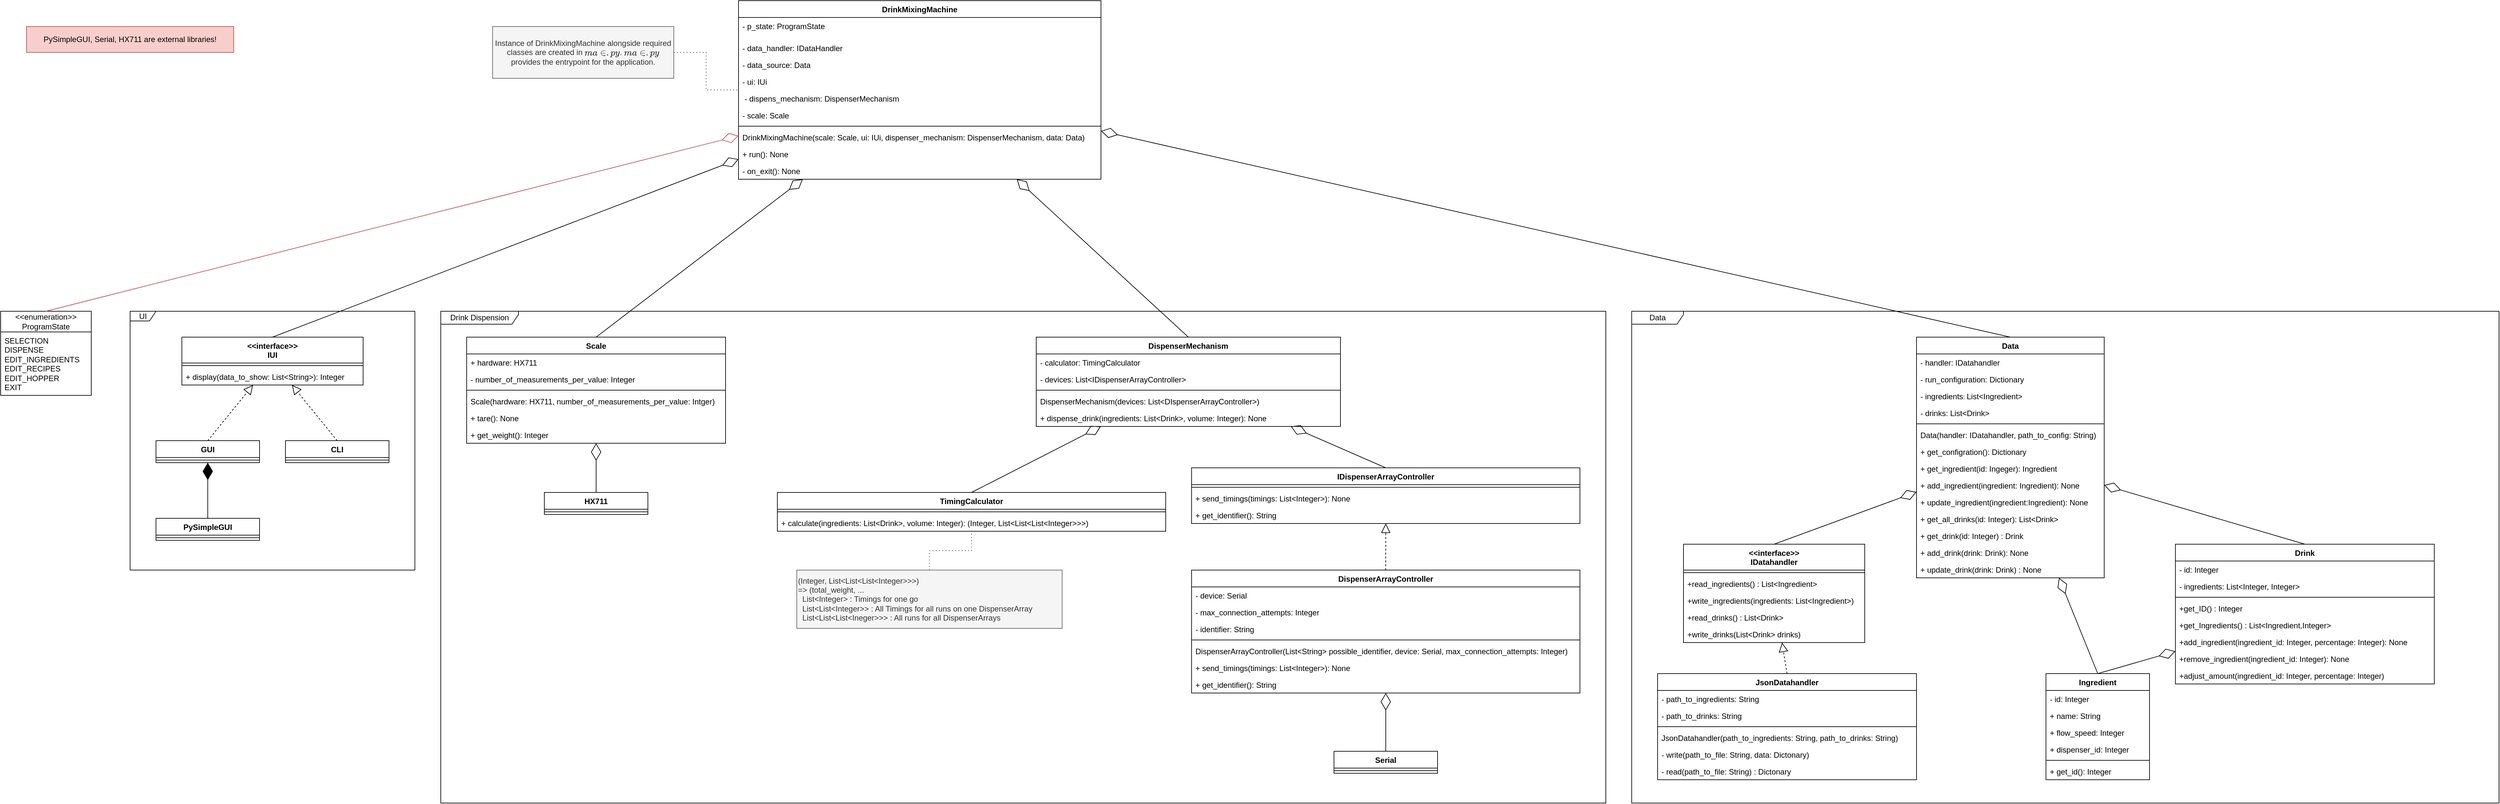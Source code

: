 <mxfile version="23.0.2" type="device">
  <diagram name="Concept" id="t8XmVKZBclbHvnzEtXlu">
    <mxGraphModel dx="1434" dy="839" grid="1" gridSize="10" guides="1" tooltips="1" connect="1" arrows="1" fold="1" page="1" pageScale="1" pageWidth="4681" pageHeight="3300" math="0" shadow="0">
      <root>
        <mxCell id="0" />
        <mxCell id="1" parent="0" />
        <mxCell id="hABlcHT1p_SDW40H9iTD-1" value="DrinkMixingMachine" style="swimlane;fontStyle=1;align=center;verticalAlign=top;childLayout=stackLayout;horizontal=1;startSize=26;horizontalStack=0;resizeParent=1;resizeParentMax=0;resizeLast=0;collapsible=1;marginBottom=0;whiteSpace=wrap;html=1;" parent="1" vertex="1">
          <mxGeometry x="1180" y="40" width="560" height="276" as="geometry" />
        </mxCell>
        <mxCell id="hABlcHT1p_SDW40H9iTD-2" value="- p_state: ProgramState&lt;br&gt;" style="text;strokeColor=none;fillColor=none;align=left;verticalAlign=top;spacingLeft=4;spacingRight=4;overflow=hidden;rotatable=0;points=[[0,0.5],[1,0.5]];portConstraint=eastwest;whiteSpace=wrap;html=1;" parent="hABlcHT1p_SDW40H9iTD-1" vertex="1">
          <mxGeometry y="26" width="560" height="34" as="geometry" />
        </mxCell>
        <mxCell id="hABlcHT1p_SDW40H9iTD-14" value="- data_handler: IDataHandler" style="text;strokeColor=none;fillColor=none;align=left;verticalAlign=top;spacingLeft=4;spacingRight=4;overflow=hidden;rotatable=0;points=[[0,0.5],[1,0.5]];portConstraint=eastwest;whiteSpace=wrap;html=1;" parent="hABlcHT1p_SDW40H9iTD-1" vertex="1">
          <mxGeometry y="60" width="560" height="26" as="geometry" />
        </mxCell>
        <mxCell id="hABlcHT1p_SDW40H9iTD-17" value="- data_source: Data" style="text;strokeColor=none;fillColor=none;align=left;verticalAlign=top;spacingLeft=4;spacingRight=4;overflow=hidden;rotatable=0;points=[[0,0.5],[1,0.5]];portConstraint=eastwest;whiteSpace=wrap;html=1;" parent="hABlcHT1p_SDW40H9iTD-1" vertex="1">
          <mxGeometry y="86" width="560" height="26" as="geometry" />
        </mxCell>
        <mxCell id="hABlcHT1p_SDW40H9iTD-19" value="- ui: IUi" style="text;strokeColor=none;fillColor=none;align=left;verticalAlign=top;spacingLeft=4;spacingRight=4;overflow=hidden;rotatable=0;points=[[0,0.5],[1,0.5]];portConstraint=eastwest;whiteSpace=wrap;html=1;" parent="hABlcHT1p_SDW40H9iTD-1" vertex="1">
          <mxGeometry y="112" width="560" height="26" as="geometry" />
        </mxCell>
        <mxCell id="hABlcHT1p_SDW40H9iTD-18" value="&amp;nbsp;- dispens_mechanism: DispenserMechanism" style="text;strokeColor=none;fillColor=none;align=left;verticalAlign=top;spacingLeft=4;spacingRight=4;overflow=hidden;rotatable=0;points=[[0,0.5],[1,0.5]];portConstraint=eastwest;whiteSpace=wrap;html=1;" parent="hABlcHT1p_SDW40H9iTD-1" vertex="1">
          <mxGeometry y="138" width="560" height="26" as="geometry" />
        </mxCell>
        <mxCell id="hABlcHT1p_SDW40H9iTD-20" value="- scale: Scale" style="text;strokeColor=none;fillColor=none;align=left;verticalAlign=top;spacingLeft=4;spacingRight=4;overflow=hidden;rotatable=0;points=[[0,0.5],[1,0.5]];portConstraint=eastwest;whiteSpace=wrap;html=1;" parent="hABlcHT1p_SDW40H9iTD-1" vertex="1">
          <mxGeometry y="164" width="560" height="26" as="geometry" />
        </mxCell>
        <mxCell id="hABlcHT1p_SDW40H9iTD-3" value="" style="line;strokeWidth=1;fillColor=none;align=left;verticalAlign=middle;spacingTop=-1;spacingLeft=3;spacingRight=3;rotatable=0;labelPosition=right;points=[];portConstraint=eastwest;strokeColor=inherit;" parent="hABlcHT1p_SDW40H9iTD-1" vertex="1">
          <mxGeometry y="190" width="560" height="8" as="geometry" />
        </mxCell>
        <mxCell id="hABlcHT1p_SDW40H9iTD-4" value="DrinkMixingMachine(scale: Scale, ui: IUi, dispenser_mechanism: DispenserMechanism, data: Data)&lt;br&gt;" style="text;strokeColor=none;fillColor=none;align=left;verticalAlign=top;spacingLeft=4;spacingRight=4;overflow=hidden;rotatable=0;points=[[0,0.5],[1,0.5]];portConstraint=eastwest;whiteSpace=wrap;html=1;" parent="hABlcHT1p_SDW40H9iTD-1" vertex="1">
          <mxGeometry y="198" width="560" height="26" as="geometry" />
        </mxCell>
        <mxCell id="hABlcHT1p_SDW40H9iTD-15" value="+ run(): None" style="text;strokeColor=none;fillColor=none;align=left;verticalAlign=top;spacingLeft=4;spacingRight=4;overflow=hidden;rotatable=0;points=[[0,0.5],[1,0.5]];portConstraint=eastwest;whiteSpace=wrap;html=1;" parent="hABlcHT1p_SDW40H9iTD-1" vertex="1">
          <mxGeometry y="224" width="560" height="26" as="geometry" />
        </mxCell>
        <mxCell id="hABlcHT1p_SDW40H9iTD-16" value="- on_exit(): None" style="text;strokeColor=none;fillColor=none;align=left;verticalAlign=top;spacingLeft=4;spacingRight=4;overflow=hidden;rotatable=0;points=[[0,0.5],[1,0.5]];portConstraint=eastwest;whiteSpace=wrap;html=1;" parent="hABlcHT1p_SDW40H9iTD-1" vertex="1">
          <mxGeometry y="250" width="560" height="26" as="geometry" />
        </mxCell>
        <mxCell id="hABlcHT1p_SDW40H9iTD-10" value="&amp;lt;&amp;lt;enumeration&amp;gt;&amp;gt;&lt;br&gt;ProgramState" style="swimlane;fontStyle=0;childLayout=stackLayout;horizontal=1;startSize=32;horizontalStack=0;resizeParent=1;resizeParentMax=0;resizeLast=0;collapsible=1;marginBottom=0;whiteSpace=wrap;html=1;" parent="1" vertex="1">
          <mxGeometry x="40" y="520" width="140" height="130" as="geometry" />
        </mxCell>
        <mxCell id="hABlcHT1p_SDW40H9iTD-11" value="SELECTION&lt;br&gt;DISPENSE&lt;br&gt;EDIT_INGREDIENTS&lt;br&gt;EDIT_RECIPES&lt;br&gt;EDIT_HOPPER&lt;br&gt;EXIT" style="text;strokeColor=none;fillColor=none;align=left;verticalAlign=top;spacingLeft=4;spacingRight=4;overflow=hidden;rotatable=0;points=[[0,0.5],[1,0.5]];portConstraint=eastwest;whiteSpace=wrap;html=1;" parent="hABlcHT1p_SDW40H9iTD-10" vertex="1">
          <mxGeometry y="32" width="140" height="98" as="geometry" />
        </mxCell>
        <mxCell id="hABlcHT1p_SDW40H9iTD-22" value="UI" style="shape=umlFrame;whiteSpace=wrap;html=1;pointerEvents=0;width=40;height=15;" parent="1" vertex="1">
          <mxGeometry x="240" y="520" width="440" height="400" as="geometry" />
        </mxCell>
        <mxCell id="hABlcHT1p_SDW40H9iTD-24" value="&amp;lt;&amp;lt;interface&amp;gt;&amp;gt;&lt;br&gt;IUI" style="swimlane;fontStyle=1;align=center;verticalAlign=top;childLayout=stackLayout;horizontal=1;startSize=40;horizontalStack=0;resizeParent=1;resizeParentMax=0;resizeLast=0;collapsible=1;marginBottom=0;whiteSpace=wrap;html=1;" parent="1" vertex="1">
          <mxGeometry x="320" y="560" width="280" height="74" as="geometry" />
        </mxCell>
        <mxCell id="hABlcHT1p_SDW40H9iTD-26" value="" style="line;strokeWidth=1;fillColor=none;align=left;verticalAlign=middle;spacingTop=-1;spacingLeft=3;spacingRight=3;rotatable=0;labelPosition=right;points=[];portConstraint=eastwest;strokeColor=inherit;" parent="hABlcHT1p_SDW40H9iTD-24" vertex="1">
          <mxGeometry y="40" width="280" height="8" as="geometry" />
        </mxCell>
        <mxCell id="hABlcHT1p_SDW40H9iTD-27" value="+ display(data_to_show: List&amp;lt;String&amp;gt;): Integer" style="text;strokeColor=none;fillColor=none;align=left;verticalAlign=top;spacingLeft=4;spacingRight=4;overflow=hidden;rotatable=0;points=[[0,0.5],[1,0.5]];portConstraint=eastwest;whiteSpace=wrap;html=1;" parent="hABlcHT1p_SDW40H9iTD-24" vertex="1">
          <mxGeometry y="48" width="280" height="26" as="geometry" />
        </mxCell>
        <mxCell id="hABlcHT1p_SDW40H9iTD-28" value="Serial" style="swimlane;fontStyle=1;align=center;verticalAlign=top;childLayout=stackLayout;horizontal=1;startSize=26;horizontalStack=0;resizeParent=1;resizeParentMax=0;resizeLast=0;collapsible=1;marginBottom=0;whiteSpace=wrap;html=1;" parent="1" vertex="1">
          <mxGeometry x="2100" y="1200" width="160" height="34" as="geometry" />
        </mxCell>
        <mxCell id="hABlcHT1p_SDW40H9iTD-30" value="" style="line;strokeWidth=1;fillColor=none;align=left;verticalAlign=middle;spacingTop=-1;spacingLeft=3;spacingRight=3;rotatable=0;labelPosition=right;points=[];portConstraint=eastwest;strokeColor=inherit;" parent="hABlcHT1p_SDW40H9iTD-28" vertex="1">
          <mxGeometry y="26" width="160" height="8" as="geometry" />
        </mxCell>
        <mxCell id="hABlcHT1p_SDW40H9iTD-32" value="CLI" style="swimlane;fontStyle=1;align=center;verticalAlign=top;childLayout=stackLayout;horizontal=1;startSize=26;horizontalStack=0;resizeParent=1;resizeParentMax=0;resizeLast=0;collapsible=1;marginBottom=0;whiteSpace=wrap;html=1;" parent="1" vertex="1">
          <mxGeometry x="480" y="720" width="160" height="34" as="geometry">
            <mxRectangle x="700" y="680" width="60" height="30" as="alternateBounds" />
          </mxGeometry>
        </mxCell>
        <mxCell id="hABlcHT1p_SDW40H9iTD-34" value="" style="line;strokeWidth=1;fillColor=none;align=left;verticalAlign=middle;spacingTop=-1;spacingLeft=3;spacingRight=3;rotatable=0;labelPosition=right;points=[];portConstraint=eastwest;strokeColor=inherit;" parent="hABlcHT1p_SDW40H9iTD-32" vertex="1">
          <mxGeometry y="26" width="160" height="8" as="geometry" />
        </mxCell>
        <mxCell id="hABlcHT1p_SDW40H9iTD-36" value="GUI" style="swimlane;fontStyle=1;align=center;verticalAlign=top;childLayout=stackLayout;horizontal=1;startSize=26;horizontalStack=0;resizeParent=1;resizeParentMax=0;resizeLast=0;collapsible=1;marginBottom=0;whiteSpace=wrap;html=1;" parent="1" vertex="1">
          <mxGeometry x="280" y="720" width="160" height="34" as="geometry">
            <mxRectangle x="500" y="680" width="60" height="30" as="alternateBounds" />
          </mxGeometry>
        </mxCell>
        <mxCell id="hABlcHT1p_SDW40H9iTD-37" value="" style="line;strokeWidth=1;fillColor=none;align=left;verticalAlign=middle;spacingTop=-1;spacingLeft=3;spacingRight=3;rotatable=0;labelPosition=right;points=[];portConstraint=eastwest;strokeColor=inherit;" parent="hABlcHT1p_SDW40H9iTD-36" vertex="1">
          <mxGeometry y="26" width="160" height="8" as="geometry" />
        </mxCell>
        <mxCell id="hABlcHT1p_SDW40H9iTD-38" value="PySimpleGUI" style="swimlane;fontStyle=1;align=center;verticalAlign=top;childLayout=stackLayout;horizontal=1;startSize=26;horizontalStack=0;resizeParent=1;resizeParentMax=0;resizeLast=0;collapsible=1;marginBottom=0;whiteSpace=wrap;html=1;" parent="1" vertex="1">
          <mxGeometry x="280" y="840" width="160" height="34" as="geometry">
            <mxRectangle x="500" y="760" width="60" height="30" as="alternateBounds" />
          </mxGeometry>
        </mxCell>
        <mxCell id="hABlcHT1p_SDW40H9iTD-39" value="" style="line;strokeWidth=1;fillColor=none;align=left;verticalAlign=middle;spacingTop=-1;spacingLeft=3;spacingRight=3;rotatable=0;labelPosition=right;points=[];portConstraint=eastwest;strokeColor=inherit;" parent="hABlcHT1p_SDW40H9iTD-38" vertex="1">
          <mxGeometry y="26" width="160" height="8" as="geometry" />
        </mxCell>
        <mxCell id="hABlcHT1p_SDW40H9iTD-41" value="" style="endArrow=block;dashed=1;endFill=0;endSize=12;html=1;rounded=0;exitX=0.5;exitY=0;exitDx=0;exitDy=0;" parent="1" source="hABlcHT1p_SDW40H9iTD-36" target="hABlcHT1p_SDW40H9iTD-24" edge="1">
          <mxGeometry width="160" relative="1" as="geometry">
            <mxPoint x="270" y="650" as="sourcePoint" />
            <mxPoint x="430" y="650" as="targetPoint" />
          </mxGeometry>
        </mxCell>
        <mxCell id="hABlcHT1p_SDW40H9iTD-42" value="" style="endArrow=block;dashed=1;endFill=0;endSize=12;html=1;rounded=0;exitX=0.5;exitY=0;exitDx=0;exitDy=0;" parent="1" source="hABlcHT1p_SDW40H9iTD-32" target="hABlcHT1p_SDW40H9iTD-24" edge="1">
          <mxGeometry width="160" relative="1" as="geometry">
            <mxPoint x="550" y="640" as="sourcePoint" />
            <mxPoint x="710" y="640" as="targetPoint" />
          </mxGeometry>
        </mxCell>
        <mxCell id="hABlcHT1p_SDW40H9iTD-43" value="" style="endArrow=diamondThin;endFill=1;endSize=24;html=1;rounded=0;exitX=0.5;exitY=0;exitDx=0;exitDy=0;" parent="1" source="hABlcHT1p_SDW40H9iTD-38" target="hABlcHT1p_SDW40H9iTD-36" edge="1">
          <mxGeometry width="160" relative="1" as="geometry">
            <mxPoint x="220" y="530" as="sourcePoint" />
            <mxPoint x="380" y="530" as="targetPoint" />
          </mxGeometry>
        </mxCell>
        <mxCell id="hABlcHT1p_SDW40H9iTD-44" value="Drink Dispension" style="shape=umlFrame;whiteSpace=wrap;html=1;pointerEvents=0;width=120;height=20;" parent="1" vertex="1">
          <mxGeometry x="720" y="520" width="1800" height="760" as="geometry" />
        </mxCell>
        <mxCell id="hABlcHT1p_SDW40H9iTD-45" value="Scale" style="swimlane;fontStyle=1;align=center;verticalAlign=top;childLayout=stackLayout;horizontal=1;startSize=26;horizontalStack=0;resizeParent=1;resizeParentMax=0;resizeLast=0;collapsible=1;marginBottom=0;whiteSpace=wrap;html=1;" parent="1" vertex="1">
          <mxGeometry x="760" y="560" width="400" height="164" as="geometry" />
        </mxCell>
        <mxCell id="hABlcHT1p_SDW40H9iTD-46" value="+ hardware: HX711" style="text;strokeColor=none;fillColor=none;align=left;verticalAlign=top;spacingLeft=4;spacingRight=4;overflow=hidden;rotatable=0;points=[[0,0.5],[1,0.5]];portConstraint=eastwest;whiteSpace=wrap;html=1;" parent="hABlcHT1p_SDW40H9iTD-45" vertex="1">
          <mxGeometry y="26" width="400" height="26" as="geometry" />
        </mxCell>
        <mxCell id="hABlcHT1p_SDW40H9iTD-53" value="- number_of_measurements_per_value: Integer" style="text;strokeColor=none;fillColor=none;align=left;verticalAlign=top;spacingLeft=4;spacingRight=4;overflow=hidden;rotatable=0;points=[[0,0.5],[1,0.5]];portConstraint=eastwest;whiteSpace=wrap;html=1;" parent="hABlcHT1p_SDW40H9iTD-45" vertex="1">
          <mxGeometry y="52" width="400" height="26" as="geometry" />
        </mxCell>
        <mxCell id="hABlcHT1p_SDW40H9iTD-47" value="" style="line;strokeWidth=1;fillColor=none;align=left;verticalAlign=middle;spacingTop=-1;spacingLeft=3;spacingRight=3;rotatable=0;labelPosition=right;points=[];portConstraint=eastwest;strokeColor=inherit;" parent="hABlcHT1p_SDW40H9iTD-45" vertex="1">
          <mxGeometry y="78" width="400" height="8" as="geometry" />
        </mxCell>
        <mxCell id="hABlcHT1p_SDW40H9iTD-48" value="Scale(hardware: HX711, number_of_measurements_per_value: Intger)" style="text;strokeColor=none;fillColor=none;align=left;verticalAlign=top;spacingLeft=4;spacingRight=4;overflow=hidden;rotatable=0;points=[[0,0.5],[1,0.5]];portConstraint=eastwest;whiteSpace=wrap;html=1;" parent="hABlcHT1p_SDW40H9iTD-45" vertex="1">
          <mxGeometry y="86" width="400" height="26" as="geometry" />
        </mxCell>
        <mxCell id="hABlcHT1p_SDW40H9iTD-54" value="+ tare(): None" style="text;strokeColor=none;fillColor=none;align=left;verticalAlign=top;spacingLeft=4;spacingRight=4;overflow=hidden;rotatable=0;points=[[0,0.5],[1,0.5]];portConstraint=eastwest;whiteSpace=wrap;html=1;" parent="hABlcHT1p_SDW40H9iTD-45" vertex="1">
          <mxGeometry y="112" width="400" height="26" as="geometry" />
        </mxCell>
        <mxCell id="hABlcHT1p_SDW40H9iTD-55" value="+ get_weight(): Integer" style="text;strokeColor=none;fillColor=none;align=left;verticalAlign=top;spacingLeft=4;spacingRight=4;overflow=hidden;rotatable=0;points=[[0,0.5],[1,0.5]];portConstraint=eastwest;whiteSpace=wrap;html=1;" parent="hABlcHT1p_SDW40H9iTD-45" vertex="1">
          <mxGeometry y="138" width="400" height="26" as="geometry" />
        </mxCell>
        <mxCell id="hABlcHT1p_SDW40H9iTD-49" value="HX711" style="swimlane;fontStyle=1;align=center;verticalAlign=top;childLayout=stackLayout;horizontal=1;startSize=26;horizontalStack=0;resizeParent=1;resizeParentMax=0;resizeLast=0;collapsible=1;marginBottom=0;whiteSpace=wrap;html=1;" parent="1" vertex="1">
          <mxGeometry x="880" y="800" width="160" height="34" as="geometry" />
        </mxCell>
        <mxCell id="hABlcHT1p_SDW40H9iTD-51" value="" style="line;strokeWidth=1;fillColor=none;align=left;verticalAlign=middle;spacingTop=-1;spacingLeft=3;spacingRight=3;rotatable=0;labelPosition=right;points=[];portConstraint=eastwest;strokeColor=inherit;" parent="hABlcHT1p_SDW40H9iTD-49" vertex="1">
          <mxGeometry y="26" width="160" height="8" as="geometry" />
        </mxCell>
        <mxCell id="hABlcHT1p_SDW40H9iTD-56" value="" style="endArrow=diamondThin;endFill=0;endSize=24;html=1;rounded=0;exitX=0.5;exitY=0;exitDx=0;exitDy=0;" parent="1" source="hABlcHT1p_SDW40H9iTD-49" target="hABlcHT1p_SDW40H9iTD-45" edge="1">
          <mxGeometry width="160" relative="1" as="geometry">
            <mxPoint x="860" y="530" as="sourcePoint" />
            <mxPoint x="1000" y="570" as="targetPoint" />
          </mxGeometry>
        </mxCell>
        <mxCell id="hABlcHT1p_SDW40H9iTD-57" value="DispenserArrayController" style="swimlane;fontStyle=1;align=center;verticalAlign=top;childLayout=stackLayout;horizontal=1;startSize=26;horizontalStack=0;resizeParent=1;resizeParentMax=0;resizeLast=0;collapsible=1;marginBottom=0;whiteSpace=wrap;html=1;" parent="1" vertex="1">
          <mxGeometry x="1880" y="920" width="600" height="190" as="geometry" />
        </mxCell>
        <mxCell id="hABlcHT1p_SDW40H9iTD-58" value="- device: Serial" style="text;strokeColor=none;fillColor=none;align=left;verticalAlign=top;spacingLeft=4;spacingRight=4;overflow=hidden;rotatable=0;points=[[0,0.5],[1,0.5]];portConstraint=eastwest;whiteSpace=wrap;html=1;" parent="hABlcHT1p_SDW40H9iTD-57" vertex="1">
          <mxGeometry y="26" width="600" height="26" as="geometry" />
        </mxCell>
        <mxCell id="hABlcHT1p_SDW40H9iTD-60" value="- max_connection_attempts: Integer" style="text;strokeColor=none;fillColor=none;align=left;verticalAlign=top;spacingLeft=4;spacingRight=4;overflow=hidden;rotatable=0;points=[[0,0.5],[1,0.5]];portConstraint=eastwest;whiteSpace=wrap;html=1;" parent="hABlcHT1p_SDW40H9iTD-57" vertex="1">
          <mxGeometry y="52" width="600" height="26" as="geometry" />
        </mxCell>
        <mxCell id="hABlcHT1p_SDW40H9iTD-74" value="- identifier: String" style="text;strokeColor=none;fillColor=none;align=left;verticalAlign=top;spacingLeft=4;spacingRight=4;overflow=hidden;rotatable=0;points=[[0,0.5],[1,0.5]];portConstraint=eastwest;whiteSpace=wrap;html=1;" parent="hABlcHT1p_SDW40H9iTD-57" vertex="1">
          <mxGeometry y="78" width="600" height="26" as="geometry" />
        </mxCell>
        <mxCell id="hABlcHT1p_SDW40H9iTD-59" value="" style="line;strokeWidth=1;fillColor=none;align=left;verticalAlign=middle;spacingTop=-1;spacingLeft=3;spacingRight=3;rotatable=0;labelPosition=right;points=[];portConstraint=eastwest;strokeColor=inherit;" parent="hABlcHT1p_SDW40H9iTD-57" vertex="1">
          <mxGeometry y="104" width="600" height="8" as="geometry" />
        </mxCell>
        <mxCell id="hABlcHT1p_SDW40H9iTD-75" value="DispenserArrayController(List&amp;lt;String&amp;gt; possible_identifier, device: Serial, max_connection_attempts: Integer)" style="text;strokeColor=none;fillColor=none;align=left;verticalAlign=top;spacingLeft=4;spacingRight=4;overflow=hidden;rotatable=0;points=[[0,0.5],[1,0.5]];portConstraint=eastwest;whiteSpace=wrap;html=1;" parent="hABlcHT1p_SDW40H9iTD-57" vertex="1">
          <mxGeometry y="112" width="600" height="26" as="geometry" />
        </mxCell>
        <mxCell id="hABlcHT1p_SDW40H9iTD-76" value="+ send_timings(timings: List&amp;lt;Integer&amp;gt;): None" style="text;strokeColor=none;fillColor=none;align=left;verticalAlign=top;spacingLeft=4;spacingRight=4;overflow=hidden;rotatable=0;points=[[0,0.5],[1,0.5]];portConstraint=eastwest;whiteSpace=wrap;html=1;" parent="hABlcHT1p_SDW40H9iTD-57" vertex="1">
          <mxGeometry y="138" width="600" height="26" as="geometry" />
        </mxCell>
        <mxCell id="hABlcHT1p_SDW40H9iTD-77" value="+ get_identifier(): String" style="text;strokeColor=none;fillColor=none;align=left;verticalAlign=top;spacingLeft=4;spacingRight=4;overflow=hidden;rotatable=0;points=[[0,0.5],[1,0.5]];portConstraint=eastwest;whiteSpace=wrap;html=1;" parent="hABlcHT1p_SDW40H9iTD-57" vertex="1">
          <mxGeometry y="164" width="600" height="26" as="geometry" />
        </mxCell>
        <mxCell id="hABlcHT1p_SDW40H9iTD-61" value="TimingCalculator" style="swimlane;fontStyle=1;align=center;verticalAlign=top;childLayout=stackLayout;horizontal=1;startSize=26;horizontalStack=0;resizeParent=1;resizeParentMax=0;resizeLast=0;collapsible=1;marginBottom=0;whiteSpace=wrap;html=1;" parent="1" vertex="1">
          <mxGeometry x="1240" y="800" width="600" height="60" as="geometry" />
        </mxCell>
        <mxCell id="hABlcHT1p_SDW40H9iTD-63" value="" style="line;strokeWidth=1;fillColor=none;align=left;verticalAlign=middle;spacingTop=-1;spacingLeft=3;spacingRight=3;rotatable=0;labelPosition=right;points=[];portConstraint=eastwest;strokeColor=inherit;" parent="hABlcHT1p_SDW40H9iTD-61" vertex="1">
          <mxGeometry y="26" width="600" height="8" as="geometry" />
        </mxCell>
        <mxCell id="hABlcHT1p_SDW40H9iTD-64" value="+ calculate(ingredients: List&amp;lt;Drink&amp;gt;, volume: Integer): (Integer, List&amp;lt;List&amp;lt;List&amp;lt;Integer&amp;gt;&amp;gt;&amp;gt;)" style="text;strokeColor=none;fillColor=none;align=left;verticalAlign=top;spacingLeft=4;spacingRight=4;overflow=hidden;rotatable=0;points=[[0,0.5],[1,0.5]];portConstraint=eastwest;whiteSpace=wrap;html=1;" parent="hABlcHT1p_SDW40H9iTD-61" vertex="1">
          <mxGeometry y="34" width="600" height="26" as="geometry" />
        </mxCell>
        <mxCell id="hABlcHT1p_SDW40H9iTD-65" value="DispenserMechanism" style="swimlane;fontStyle=1;align=center;verticalAlign=top;childLayout=stackLayout;horizontal=1;startSize=26;horizontalStack=0;resizeParent=1;resizeParentMax=0;resizeLast=0;collapsible=1;marginBottom=0;whiteSpace=wrap;html=1;" parent="1" vertex="1">
          <mxGeometry x="1640" y="560" width="470" height="138" as="geometry" />
        </mxCell>
        <mxCell id="hABlcHT1p_SDW40H9iTD-66" value="- calculator: TimingCalculator" style="text;strokeColor=none;fillColor=none;align=left;verticalAlign=top;spacingLeft=4;spacingRight=4;overflow=hidden;rotatable=0;points=[[0,0.5],[1,0.5]];portConstraint=eastwest;whiteSpace=wrap;html=1;" parent="hABlcHT1p_SDW40H9iTD-65" vertex="1">
          <mxGeometry y="26" width="470" height="26" as="geometry" />
        </mxCell>
        <mxCell id="hABlcHT1p_SDW40H9iTD-69" value="- devices: List&amp;lt;IDispenserArrayController&amp;gt;" style="text;strokeColor=none;fillColor=none;align=left;verticalAlign=top;spacingLeft=4;spacingRight=4;overflow=hidden;rotatable=0;points=[[0,0.5],[1,0.5]];portConstraint=eastwest;whiteSpace=wrap;html=1;" parent="hABlcHT1p_SDW40H9iTD-65" vertex="1">
          <mxGeometry y="52" width="470" height="26" as="geometry" />
        </mxCell>
        <mxCell id="hABlcHT1p_SDW40H9iTD-67" value="" style="line;strokeWidth=1;fillColor=none;align=left;verticalAlign=middle;spacingTop=-1;spacingLeft=3;spacingRight=3;rotatable=0;labelPosition=right;points=[];portConstraint=eastwest;strokeColor=inherit;" parent="hABlcHT1p_SDW40H9iTD-65" vertex="1">
          <mxGeometry y="78" width="470" height="8" as="geometry" />
        </mxCell>
        <mxCell id="hABlcHT1p_SDW40H9iTD-68" value="DispenserMechanism(devices: List&amp;lt;DIspenserArrayController&amp;gt;)" style="text;strokeColor=none;fillColor=none;align=left;verticalAlign=top;spacingLeft=4;spacingRight=4;overflow=hidden;rotatable=0;points=[[0,0.5],[1,0.5]];portConstraint=eastwest;whiteSpace=wrap;html=1;" parent="hABlcHT1p_SDW40H9iTD-65" vertex="1">
          <mxGeometry y="86" width="470" height="26" as="geometry" />
        </mxCell>
        <mxCell id="hABlcHT1p_SDW40H9iTD-70" value="+ dispense_drink(ingredients: List&amp;lt;Drink&amp;gt;, volume: Integer): None" style="text;strokeColor=none;fillColor=none;align=left;verticalAlign=top;spacingLeft=4;spacingRight=4;overflow=hidden;rotatable=0;points=[[0,0.5],[1,0.5]];portConstraint=eastwest;whiteSpace=wrap;html=1;" parent="hABlcHT1p_SDW40H9iTD-65" vertex="1">
          <mxGeometry y="112" width="470" height="26" as="geometry" />
        </mxCell>
        <mxCell id="hABlcHT1p_SDW40H9iTD-73" style="edgeStyle=orthogonalEdgeStyle;rounded=0;orthogonalLoop=1;jettySize=auto;html=1;endArrow=none;endFill=0;dashed=1;dashPattern=1 4;" parent="1" source="hABlcHT1p_SDW40H9iTD-72" target="hABlcHT1p_SDW40H9iTD-61" edge="1">
          <mxGeometry relative="1" as="geometry" />
        </mxCell>
        <mxCell id="hABlcHT1p_SDW40H9iTD-72" value="(Integer, List&amp;lt;List&amp;lt;List&amp;lt;Integer&amp;gt;&amp;gt;&amp;gt;)&lt;br style=&quot;border-color: var(--border-color);&quot;&gt;=&amp;gt; (total_weight, ...&lt;br style=&quot;border-color: var(--border-color);&quot;&gt;&amp;nbsp; List&amp;lt;Integer&amp;gt; : Timings for one go&lt;br style=&quot;border-color: var(--border-color);&quot;&gt;&amp;nbsp; List&amp;lt;List&amp;lt;Integer&amp;gt;&amp;gt; : All Timings for all runs on one DispenserArray&lt;br style=&quot;border-color: var(--border-color);&quot;&gt;&amp;nbsp; List&amp;lt;List&amp;lt;List&amp;lt;Ineger&amp;gt;&amp;gt;&amp;gt; : All runs for all DispenserArrays" style="text;html=1;align=left;verticalAlign=middle;whiteSpace=wrap;rounded=0;fillColor=#f5f5f5;fontColor=#333333;strokeColor=#666666;" parent="1" vertex="1">
          <mxGeometry x="1270" y="920" width="410" height="90" as="geometry" />
        </mxCell>
        <mxCell id="hABlcHT1p_SDW40H9iTD-78" value="&amp;lt;&amp;lt;interface&amp;gt;&amp;gt;&lt;br&gt;IDatahandler" style="swimlane;fontStyle=1;align=center;verticalAlign=top;childLayout=stackLayout;horizontal=1;startSize=40;horizontalStack=0;resizeParent=1;resizeParentMax=0;resizeLast=0;collapsible=1;marginBottom=0;whiteSpace=wrap;html=1;" parent="1" vertex="1">
          <mxGeometry x="2640" y="880" width="280" height="152" as="geometry" />
        </mxCell>
        <mxCell id="hABlcHT1p_SDW40H9iTD-80" value="" style="line;strokeWidth=1;fillColor=none;align=left;verticalAlign=middle;spacingTop=-1;spacingLeft=3;spacingRight=3;rotatable=0;labelPosition=right;points=[];portConstraint=eastwest;strokeColor=inherit;" parent="hABlcHT1p_SDW40H9iTD-78" vertex="1">
          <mxGeometry y="40" width="280" height="8" as="geometry" />
        </mxCell>
        <mxCell id="hABlcHT1p_SDW40H9iTD-81" value="+read_ingredients() : List&amp;lt;Ingredient&amp;gt;" style="text;strokeColor=none;fillColor=none;align=left;verticalAlign=top;spacingLeft=4;spacingRight=4;overflow=hidden;rotatable=0;points=[[0,0.5],[1,0.5]];portConstraint=eastwest;whiteSpace=wrap;html=1;" parent="hABlcHT1p_SDW40H9iTD-78" vertex="1">
          <mxGeometry y="48" width="280" height="26" as="geometry" />
        </mxCell>
        <mxCell id="hABlcHT1p_SDW40H9iTD-111" value="+write_ingredients(ingredients: List&amp;lt;Ingredient&amp;gt;)" style="text;strokeColor=none;fillColor=none;align=left;verticalAlign=top;spacingLeft=4;spacingRight=4;overflow=hidden;rotatable=0;points=[[0,0.5],[1,0.5]];portConstraint=eastwest;whiteSpace=wrap;html=1;" parent="hABlcHT1p_SDW40H9iTD-78" vertex="1">
          <mxGeometry y="74" width="280" height="26" as="geometry" />
        </mxCell>
        <mxCell id="hABlcHT1p_SDW40H9iTD-112" value="+read_drinks() : List&amp;lt;Drink&amp;gt;" style="text;strokeColor=none;fillColor=none;align=left;verticalAlign=top;spacingLeft=4;spacingRight=4;overflow=hidden;rotatable=0;points=[[0,0.5],[1,0.5]];portConstraint=eastwest;whiteSpace=wrap;html=1;" parent="hABlcHT1p_SDW40H9iTD-78" vertex="1">
          <mxGeometry y="100" width="280" height="26" as="geometry" />
        </mxCell>
        <mxCell id="hABlcHT1p_SDW40H9iTD-113" value="+write_drinks(List&amp;lt;Drink&amp;gt; drinks)" style="text;strokeColor=none;fillColor=none;align=left;verticalAlign=top;spacingLeft=4;spacingRight=4;overflow=hidden;rotatable=0;points=[[0,0.5],[1,0.5]];portConstraint=eastwest;whiteSpace=wrap;html=1;" parent="hABlcHT1p_SDW40H9iTD-78" vertex="1">
          <mxGeometry y="126" width="280" height="26" as="geometry" />
        </mxCell>
        <mxCell id="hABlcHT1p_SDW40H9iTD-82" value="" style="endArrow=diamondThin;endFill=0;endSize=24;html=1;rounded=0;exitX=0.5;exitY=0;exitDx=0;exitDy=0;" parent="1" source="hABlcHT1p_SDW40H9iTD-129" target="hABlcHT1p_SDW40H9iTD-65" edge="1">
          <mxGeometry width="160" relative="1" as="geometry">
            <mxPoint x="1730" y="1000" as="sourcePoint" />
            <mxPoint x="1890" y="1000" as="targetPoint" />
          </mxGeometry>
        </mxCell>
        <mxCell id="hABlcHT1p_SDW40H9iTD-83" value="" style="endArrow=diamondThin;endFill=0;endSize=24;html=1;rounded=0;exitX=0.5;exitY=0;exitDx=0;exitDy=0;" parent="1" source="hABlcHT1p_SDW40H9iTD-61" target="hABlcHT1p_SDW40H9iTD-65" edge="1">
          <mxGeometry width="160" relative="1" as="geometry">
            <mxPoint x="1730" y="1000" as="sourcePoint" />
            <mxPoint x="1890" y="1000" as="targetPoint" />
          </mxGeometry>
        </mxCell>
        <mxCell id="hABlcHT1p_SDW40H9iTD-84" value="" style="endArrow=diamondThin;endFill=0;endSize=24;html=1;rounded=0;exitX=0.5;exitY=0;exitDx=0;exitDy=0;" parent="1" source="hABlcHT1p_SDW40H9iTD-28" target="hABlcHT1p_SDW40H9iTD-57" edge="1">
          <mxGeometry width="160" relative="1" as="geometry">
            <mxPoint x="1770" y="1280" as="sourcePoint" />
            <mxPoint x="1930" y="1280" as="targetPoint" />
          </mxGeometry>
        </mxCell>
        <mxCell id="hABlcHT1p_SDW40H9iTD-85" value="Data" style="shape=umlFrame;whiteSpace=wrap;html=1;pointerEvents=0;width=80;height=20;" parent="1" vertex="1">
          <mxGeometry x="2560" y="520" width="1340" height="760" as="geometry" />
        </mxCell>
        <mxCell id="hABlcHT1p_SDW40H9iTD-86" value="Data" style="swimlane;fontStyle=1;align=center;verticalAlign=top;childLayout=stackLayout;horizontal=1;startSize=26;horizontalStack=0;resizeParent=1;resizeParentMax=0;resizeLast=0;collapsible=1;marginBottom=0;whiteSpace=wrap;html=1;" parent="1" vertex="1">
          <mxGeometry x="3000" y="560" width="290" height="372" as="geometry" />
        </mxCell>
        <mxCell id="hABlcHT1p_SDW40H9iTD-87" value="- handler: IDatahandler" style="text;strokeColor=none;fillColor=none;align=left;verticalAlign=top;spacingLeft=4;spacingRight=4;overflow=hidden;rotatable=0;points=[[0,0.5],[1,0.5]];portConstraint=eastwest;whiteSpace=wrap;html=1;" parent="hABlcHT1p_SDW40H9iTD-86" vertex="1">
          <mxGeometry y="26" width="290" height="26" as="geometry" />
        </mxCell>
        <mxCell id="hABlcHT1p_SDW40H9iTD-126" value="- run_configuration: Dictionary" style="text;strokeColor=none;fillColor=none;align=left;verticalAlign=top;spacingLeft=4;spacingRight=4;overflow=hidden;rotatable=0;points=[[0,0.5],[1,0.5]];portConstraint=eastwest;whiteSpace=wrap;html=1;" parent="hABlcHT1p_SDW40H9iTD-86" vertex="1">
          <mxGeometry y="52" width="290" height="26" as="geometry" />
        </mxCell>
        <mxCell id="hABlcHT1p_SDW40H9iTD-125" value="- ingredients&lt;span style=&quot;font-size: 10px;&quot;&gt;:&amp;nbsp;&lt;/span&gt;List&amp;lt;Ingredient&amp;gt;" style="text;strokeColor=none;fillColor=none;align=left;verticalAlign=top;spacingLeft=4;spacingRight=4;overflow=hidden;rotatable=0;points=[[0,0.5],[1,0.5]];portConstraint=eastwest;whiteSpace=wrap;html=1;" parent="hABlcHT1p_SDW40H9iTD-86" vertex="1">
          <mxGeometry y="78" width="290" height="26" as="geometry" />
        </mxCell>
        <mxCell id="hABlcHT1p_SDW40H9iTD-124" value="- drinks: List&amp;lt;Drink&amp;gt;" style="text;strokeColor=none;fillColor=none;align=left;verticalAlign=top;spacingLeft=4;spacingRight=4;overflow=hidden;rotatable=0;points=[[0,0.5],[1,0.5]];portConstraint=eastwest;whiteSpace=wrap;html=1;" parent="hABlcHT1p_SDW40H9iTD-86" vertex="1">
          <mxGeometry y="104" width="290" height="26" as="geometry" />
        </mxCell>
        <mxCell id="hABlcHT1p_SDW40H9iTD-88" value="" style="line;strokeWidth=1;fillColor=none;align=left;verticalAlign=middle;spacingTop=-1;spacingLeft=3;spacingRight=3;rotatable=0;labelPosition=right;points=[];portConstraint=eastwest;strokeColor=inherit;" parent="hABlcHT1p_SDW40H9iTD-86" vertex="1">
          <mxGeometry y="130" width="290" height="8" as="geometry" />
        </mxCell>
        <mxCell id="hABlcHT1p_SDW40H9iTD-89" value="Data(handler: IDatahandler, path_to_config: String)" style="text;strokeColor=none;fillColor=none;align=left;verticalAlign=top;spacingLeft=4;spacingRight=4;overflow=hidden;rotatable=0;points=[[0,0.5],[1,0.5]];portConstraint=eastwest;whiteSpace=wrap;html=1;" parent="hABlcHT1p_SDW40H9iTD-86" vertex="1">
          <mxGeometry y="138" width="290" height="26" as="geometry" />
        </mxCell>
        <mxCell id="hABlcHT1p_SDW40H9iTD-127" value="+ get_configration(): Dictionary" style="text;strokeColor=none;fillColor=none;align=left;verticalAlign=top;spacingLeft=4;spacingRight=4;overflow=hidden;rotatable=0;points=[[0,0.5],[1,0.5]];portConstraint=eastwest;whiteSpace=wrap;html=1;" parent="hABlcHT1p_SDW40H9iTD-86" vertex="1">
          <mxGeometry y="164" width="290" height="26" as="geometry" />
        </mxCell>
        <mxCell id="hABlcHT1p_SDW40H9iTD-128" value="+ get_ingredient(id: Ingeger): Ingredient" style="text;strokeColor=none;fillColor=none;align=left;verticalAlign=top;spacingLeft=4;spacingRight=4;overflow=hidden;rotatable=0;points=[[0,0.5],[1,0.5]];portConstraint=eastwest;whiteSpace=wrap;html=1;" parent="hABlcHT1p_SDW40H9iTD-86" vertex="1">
          <mxGeometry y="190" width="290" height="26" as="geometry" />
        </mxCell>
        <mxCell id="hABlcHT1p_SDW40H9iTD-139" value="+ add_ingredient(ingredient: Ingredient): None" style="text;strokeColor=none;fillColor=none;align=left;verticalAlign=top;spacingLeft=4;spacingRight=4;overflow=hidden;rotatable=0;points=[[0,0.5],[1,0.5]];portConstraint=eastwest;whiteSpace=wrap;html=1;" parent="hABlcHT1p_SDW40H9iTD-86" vertex="1">
          <mxGeometry y="216" width="290" height="26" as="geometry" />
        </mxCell>
        <mxCell id="hABlcHT1p_SDW40H9iTD-140" value="+ update_ingredient(ingredient:Ingredient): None" style="text;strokeColor=none;fillColor=none;align=left;verticalAlign=top;spacingLeft=4;spacingRight=4;overflow=hidden;rotatable=0;points=[[0,0.5],[1,0.5]];portConstraint=eastwest;whiteSpace=wrap;html=1;" parent="hABlcHT1p_SDW40H9iTD-86" vertex="1">
          <mxGeometry y="242" width="290" height="26" as="geometry" />
        </mxCell>
        <mxCell id="hABlcHT1p_SDW40H9iTD-141" value="+ get_all_drinks(id: Integer): List&amp;lt;Drink&amp;gt;" style="text;strokeColor=none;fillColor=none;align=left;verticalAlign=top;spacingLeft=4;spacingRight=4;overflow=hidden;rotatable=0;points=[[0,0.5],[1,0.5]];portConstraint=eastwest;whiteSpace=wrap;html=1;" parent="hABlcHT1p_SDW40H9iTD-86" vertex="1">
          <mxGeometry y="268" width="290" height="26" as="geometry" />
        </mxCell>
        <mxCell id="hABlcHT1p_SDW40H9iTD-142" value="+ get_drink(id: Integer) : Drink" style="text;strokeColor=none;fillColor=none;align=left;verticalAlign=top;spacingLeft=4;spacingRight=4;overflow=hidden;rotatable=0;points=[[0,0.5],[1,0.5]];portConstraint=eastwest;whiteSpace=wrap;html=1;" parent="hABlcHT1p_SDW40H9iTD-86" vertex="1">
          <mxGeometry y="294" width="290" height="26" as="geometry" />
        </mxCell>
        <mxCell id="hABlcHT1p_SDW40H9iTD-145" value="+ add_drink(drink: Drink): None" style="text;strokeColor=none;fillColor=none;align=left;verticalAlign=top;spacingLeft=4;spacingRight=4;overflow=hidden;rotatable=0;points=[[0,0.5],[1,0.5]];portConstraint=eastwest;whiteSpace=wrap;html=1;" parent="hABlcHT1p_SDW40H9iTD-86" vertex="1">
          <mxGeometry y="320" width="290" height="26" as="geometry" />
        </mxCell>
        <mxCell id="hABlcHT1p_SDW40H9iTD-144" value="+ update_drink(drink: Drink) : None" style="text;strokeColor=none;fillColor=none;align=left;verticalAlign=top;spacingLeft=4;spacingRight=4;overflow=hidden;rotatable=0;points=[[0,0.5],[1,0.5]];portConstraint=eastwest;whiteSpace=wrap;html=1;" parent="hABlcHT1p_SDW40H9iTD-86" vertex="1">
          <mxGeometry y="346" width="290" height="26" as="geometry" />
        </mxCell>
        <mxCell id="hABlcHT1p_SDW40H9iTD-90" value="JsonDatahandler" style="swimlane;fontStyle=1;align=center;verticalAlign=top;childLayout=stackLayout;horizontal=1;startSize=26;horizontalStack=0;resizeParent=1;resizeParentMax=0;resizeLast=0;collapsible=1;marginBottom=0;whiteSpace=wrap;html=1;" parent="1" vertex="1">
          <mxGeometry x="2600" y="1080" width="400" height="164" as="geometry" />
        </mxCell>
        <mxCell id="hABlcHT1p_SDW40H9iTD-91" value="- path_to_ingredients: String" style="text;strokeColor=none;fillColor=none;align=left;verticalAlign=top;spacingLeft=4;spacingRight=4;overflow=hidden;rotatable=0;points=[[0,0.5],[1,0.5]];portConstraint=eastwest;whiteSpace=wrap;html=1;" parent="hABlcHT1p_SDW40H9iTD-90" vertex="1">
          <mxGeometry y="26" width="400" height="26" as="geometry" />
        </mxCell>
        <mxCell id="hABlcHT1p_SDW40H9iTD-115" value="- path_to_drinks: String" style="text;strokeColor=none;fillColor=none;align=left;verticalAlign=top;spacingLeft=4;spacingRight=4;overflow=hidden;rotatable=0;points=[[0,0.5],[1,0.5]];portConstraint=eastwest;whiteSpace=wrap;html=1;" parent="hABlcHT1p_SDW40H9iTD-90" vertex="1">
          <mxGeometry y="52" width="400" height="26" as="geometry" />
        </mxCell>
        <mxCell id="hABlcHT1p_SDW40H9iTD-92" value="" style="line;strokeWidth=1;fillColor=none;align=left;verticalAlign=middle;spacingTop=-1;spacingLeft=3;spacingRight=3;rotatable=0;labelPosition=right;points=[];portConstraint=eastwest;strokeColor=inherit;" parent="hABlcHT1p_SDW40H9iTD-90" vertex="1">
          <mxGeometry y="78" width="400" height="8" as="geometry" />
        </mxCell>
        <mxCell id="hABlcHT1p_SDW40H9iTD-93" value="JsonDatahandler(path_to_ingredients: String, path_to_drinks: String)" style="text;strokeColor=none;fillColor=none;align=left;verticalAlign=top;spacingLeft=4;spacingRight=4;overflow=hidden;rotatable=0;points=[[0,0.5],[1,0.5]];portConstraint=eastwest;whiteSpace=wrap;html=1;" parent="hABlcHT1p_SDW40H9iTD-90" vertex="1">
          <mxGeometry y="86" width="400" height="26" as="geometry" />
        </mxCell>
        <mxCell id="hABlcHT1p_SDW40H9iTD-116" value="- write(path_to_file: String, data: Dictonary)" style="text;strokeColor=none;fillColor=none;align=left;verticalAlign=top;spacingLeft=4;spacingRight=4;overflow=hidden;rotatable=0;points=[[0,0.5],[1,0.5]];portConstraint=eastwest;whiteSpace=wrap;html=1;" parent="hABlcHT1p_SDW40H9iTD-90" vertex="1">
          <mxGeometry y="112" width="400" height="26" as="geometry" />
        </mxCell>
        <mxCell id="hABlcHT1p_SDW40H9iTD-117" value="- read(path_to_file: String) : Dictonary" style="text;strokeColor=none;fillColor=none;align=left;verticalAlign=top;spacingLeft=4;spacingRight=4;overflow=hidden;rotatable=0;points=[[0,0.5],[1,0.5]];portConstraint=eastwest;whiteSpace=wrap;html=1;" parent="hABlcHT1p_SDW40H9iTD-90" vertex="1">
          <mxGeometry y="138" width="400" height="26" as="geometry" />
        </mxCell>
        <mxCell id="hABlcHT1p_SDW40H9iTD-94" value="Ingredient" style="swimlane;fontStyle=1;align=center;verticalAlign=top;childLayout=stackLayout;horizontal=1;startSize=26;horizontalStack=0;resizeParent=1;resizeParentMax=0;resizeLast=0;collapsible=1;marginBottom=0;whiteSpace=wrap;html=1;" parent="1" vertex="1">
          <mxGeometry x="3200" y="1080" width="160" height="164" as="geometry" />
        </mxCell>
        <mxCell id="hABlcHT1p_SDW40H9iTD-95" value="- id: Integer" style="text;strokeColor=none;fillColor=none;align=left;verticalAlign=top;spacingLeft=4;spacingRight=4;overflow=hidden;rotatable=0;points=[[0,0.5],[1,0.5]];portConstraint=eastwest;whiteSpace=wrap;html=1;" parent="hABlcHT1p_SDW40H9iTD-94" vertex="1">
          <mxGeometry y="26" width="160" height="26" as="geometry" />
        </mxCell>
        <mxCell id="hABlcHT1p_SDW40H9iTD-110" value="+ name: String" style="text;strokeColor=none;fillColor=none;align=left;verticalAlign=top;spacingLeft=4;spacingRight=4;overflow=hidden;rotatable=0;points=[[0,0.5],[1,0.5]];portConstraint=eastwest;whiteSpace=wrap;html=1;" parent="hABlcHT1p_SDW40H9iTD-94" vertex="1">
          <mxGeometry y="52" width="160" height="26" as="geometry" />
        </mxCell>
        <mxCell id="hABlcHT1p_SDW40H9iTD-109" value="+ flow_speed: Integer" style="text;strokeColor=none;fillColor=none;align=left;verticalAlign=top;spacingLeft=4;spacingRight=4;overflow=hidden;rotatable=0;points=[[0,0.5],[1,0.5]];portConstraint=eastwest;whiteSpace=wrap;html=1;" parent="hABlcHT1p_SDW40H9iTD-94" vertex="1">
          <mxGeometry y="78" width="160" height="26" as="geometry" />
        </mxCell>
        <mxCell id="hABlcHT1p_SDW40H9iTD-107" value="+ dispenser_id: Integer" style="text;strokeColor=none;fillColor=none;align=left;verticalAlign=top;spacingLeft=4;spacingRight=4;overflow=hidden;rotatable=0;points=[[0,0.5],[1,0.5]];portConstraint=eastwest;whiteSpace=wrap;html=1;" parent="hABlcHT1p_SDW40H9iTD-94" vertex="1">
          <mxGeometry y="104" width="160" height="26" as="geometry" />
        </mxCell>
        <mxCell id="hABlcHT1p_SDW40H9iTD-96" value="" style="line;strokeWidth=1;fillColor=none;align=left;verticalAlign=middle;spacingTop=-1;spacingLeft=3;spacingRight=3;rotatable=0;labelPosition=right;points=[];portConstraint=eastwest;strokeColor=inherit;" parent="hABlcHT1p_SDW40H9iTD-94" vertex="1">
          <mxGeometry y="130" width="160" height="8" as="geometry" />
        </mxCell>
        <mxCell id="hABlcHT1p_SDW40H9iTD-97" value="+ get_id(): Integer" style="text;strokeColor=none;fillColor=none;align=left;verticalAlign=top;spacingLeft=4;spacingRight=4;overflow=hidden;rotatable=0;points=[[0,0.5],[1,0.5]];portConstraint=eastwest;whiteSpace=wrap;html=1;" parent="hABlcHT1p_SDW40H9iTD-94" vertex="1">
          <mxGeometry y="138" width="160" height="26" as="geometry" />
        </mxCell>
        <mxCell id="hABlcHT1p_SDW40H9iTD-98" value="Drink" style="swimlane;fontStyle=1;align=center;verticalAlign=top;childLayout=stackLayout;horizontal=1;startSize=26;horizontalStack=0;resizeParent=1;resizeParentMax=0;resizeLast=0;collapsible=1;marginBottom=0;whiteSpace=wrap;html=1;" parent="1" vertex="1">
          <mxGeometry x="3400" y="880" width="400" height="216" as="geometry" />
        </mxCell>
        <mxCell id="hABlcHT1p_SDW40H9iTD-99" value="- id: Integer" style="text;strokeColor=none;fillColor=none;align=left;verticalAlign=top;spacingLeft=4;spacingRight=4;overflow=hidden;rotatable=0;points=[[0,0.5],[1,0.5]];portConstraint=eastwest;whiteSpace=wrap;html=1;" parent="hABlcHT1p_SDW40H9iTD-98" vertex="1">
          <mxGeometry y="26" width="400" height="26" as="geometry" />
        </mxCell>
        <mxCell id="hABlcHT1p_SDW40H9iTD-102" value="- ingredients: List&amp;lt;Integer, Integer&amp;gt;" style="text;strokeColor=none;fillColor=none;align=left;verticalAlign=top;spacingLeft=4;spacingRight=4;overflow=hidden;rotatable=0;points=[[0,0.5],[1,0.5]];portConstraint=eastwest;whiteSpace=wrap;html=1;" parent="hABlcHT1p_SDW40H9iTD-98" vertex="1">
          <mxGeometry y="52" width="400" height="26" as="geometry" />
        </mxCell>
        <mxCell id="hABlcHT1p_SDW40H9iTD-100" value="" style="line;strokeWidth=1;fillColor=none;align=left;verticalAlign=middle;spacingTop=-1;spacingLeft=3;spacingRight=3;rotatable=0;labelPosition=right;points=[];portConstraint=eastwest;strokeColor=inherit;" parent="hABlcHT1p_SDW40H9iTD-98" vertex="1">
          <mxGeometry y="78" width="400" height="8" as="geometry" />
        </mxCell>
        <mxCell id="hABlcHT1p_SDW40H9iTD-101" value="+get_ID() : Integer" style="text;strokeColor=none;fillColor=none;align=left;verticalAlign=top;spacingLeft=4;spacingRight=4;overflow=hidden;rotatable=0;points=[[0,0.5],[1,0.5]];portConstraint=eastwest;whiteSpace=wrap;html=1;" parent="hABlcHT1p_SDW40H9iTD-98" vertex="1">
          <mxGeometry y="86" width="400" height="26" as="geometry" />
        </mxCell>
        <mxCell id="hABlcHT1p_SDW40H9iTD-103" value="+get_Ingredients() : List&amp;lt;Ingredient,Integer&amp;gt;" style="text;strokeColor=none;fillColor=none;align=left;verticalAlign=top;spacingLeft=4;spacingRight=4;overflow=hidden;rotatable=0;points=[[0,0.5],[1,0.5]];portConstraint=eastwest;whiteSpace=wrap;html=1;" parent="hABlcHT1p_SDW40H9iTD-98" vertex="1">
          <mxGeometry y="112" width="400" height="26" as="geometry" />
        </mxCell>
        <mxCell id="hABlcHT1p_SDW40H9iTD-104" value="+add_ingredient(ingredient_id: Integer, percentage: Integer): None" style="text;strokeColor=none;fillColor=none;align=left;verticalAlign=top;spacingLeft=4;spacingRight=4;overflow=hidden;rotatable=0;points=[[0,0.5],[1,0.5]];portConstraint=eastwest;whiteSpace=wrap;html=1;" parent="hABlcHT1p_SDW40H9iTD-98" vertex="1">
          <mxGeometry y="138" width="400" height="26" as="geometry" />
        </mxCell>
        <mxCell id="hABlcHT1p_SDW40H9iTD-105" value="+remove_ingredient(ingredient_id: Integer): None" style="text;strokeColor=none;fillColor=none;align=left;verticalAlign=top;spacingLeft=4;spacingRight=4;overflow=hidden;rotatable=0;points=[[0,0.5],[1,0.5]];portConstraint=eastwest;whiteSpace=wrap;html=1;" parent="hABlcHT1p_SDW40H9iTD-98" vertex="1">
          <mxGeometry y="164" width="400" height="26" as="geometry" />
        </mxCell>
        <mxCell id="hABlcHT1p_SDW40H9iTD-106" value="+adjust_amount(ingredient_id: Integer, percentage: Integer)" style="text;strokeColor=none;fillColor=none;align=left;verticalAlign=top;spacingLeft=4;spacingRight=4;overflow=hidden;rotatable=0;points=[[0,0.5],[1,0.5]];portConstraint=eastwest;whiteSpace=wrap;html=1;" parent="hABlcHT1p_SDW40H9iTD-98" vertex="1">
          <mxGeometry y="190" width="400" height="26" as="geometry" />
        </mxCell>
        <mxCell id="hABlcHT1p_SDW40H9iTD-119" value="" style="endArrow=block;dashed=1;endFill=0;endSize=12;html=1;rounded=0;exitX=0.5;exitY=0;exitDx=0;exitDy=0;" parent="1" source="hABlcHT1p_SDW40H9iTD-90" target="hABlcHT1p_SDW40H9iTD-78" edge="1">
          <mxGeometry width="160" relative="1" as="geometry">
            <mxPoint x="3080" y="870" as="sourcePoint" />
            <mxPoint x="3240" y="870" as="targetPoint" />
          </mxGeometry>
        </mxCell>
        <mxCell id="hABlcHT1p_SDW40H9iTD-120" value="" style="endArrow=diamondThin;endFill=0;endSize=24;html=1;rounded=0;exitX=0.5;exitY=0;exitDx=0;exitDy=0;" parent="1" source="hABlcHT1p_SDW40H9iTD-94" target="hABlcHT1p_SDW40H9iTD-86" edge="1">
          <mxGeometry width="160" relative="1" as="geometry">
            <mxPoint x="3080" y="870" as="sourcePoint" />
            <mxPoint x="3240" y="870" as="targetPoint" />
          </mxGeometry>
        </mxCell>
        <mxCell id="hABlcHT1p_SDW40H9iTD-121" value="" style="endArrow=diamondThin;endFill=0;endSize=24;html=1;rounded=0;exitX=0.5;exitY=0;exitDx=0;exitDy=0;" parent="1" source="hABlcHT1p_SDW40H9iTD-94" target="hABlcHT1p_SDW40H9iTD-98" edge="1">
          <mxGeometry width="160" relative="1" as="geometry">
            <mxPoint x="3080" y="870" as="sourcePoint" />
            <mxPoint x="3240" y="870" as="targetPoint" />
          </mxGeometry>
        </mxCell>
        <mxCell id="hABlcHT1p_SDW40H9iTD-122" value="" style="endArrow=diamondThin;endFill=0;endSize=24;html=1;rounded=0;exitX=0.5;exitY=0;exitDx=0;exitDy=0;" parent="1" source="hABlcHT1p_SDW40H9iTD-78" target="hABlcHT1p_SDW40H9iTD-86" edge="1">
          <mxGeometry width="160" relative="1" as="geometry">
            <mxPoint x="3250" y="970" as="sourcePoint" />
            <mxPoint x="3136" y="666" as="targetPoint" />
          </mxGeometry>
        </mxCell>
        <mxCell id="hABlcHT1p_SDW40H9iTD-123" value="" style="endArrow=diamondThin;endFill=0;endSize=24;html=1;rounded=0;exitX=0.5;exitY=0;exitDx=0;exitDy=0;" parent="1" source="hABlcHT1p_SDW40H9iTD-98" target="hABlcHT1p_SDW40H9iTD-86" edge="1">
          <mxGeometry width="160" relative="1" as="geometry">
            <mxPoint x="3250" y="970" as="sourcePoint" />
            <mxPoint x="3136" y="666" as="targetPoint" />
          </mxGeometry>
        </mxCell>
        <mxCell id="hABlcHT1p_SDW40H9iTD-129" value="IDispenserArrayController" style="swimlane;fontStyle=1;align=center;verticalAlign=top;childLayout=stackLayout;horizontal=1;startSize=26;horizontalStack=0;resizeParent=1;resizeParentMax=0;resizeLast=0;collapsible=1;marginBottom=0;whiteSpace=wrap;html=1;" parent="1" vertex="1">
          <mxGeometry x="1880" y="762" width="600" height="86" as="geometry" />
        </mxCell>
        <mxCell id="hABlcHT1p_SDW40H9iTD-133" value="" style="line;strokeWidth=1;fillColor=none;align=left;verticalAlign=middle;spacingTop=-1;spacingLeft=3;spacingRight=3;rotatable=0;labelPosition=right;points=[];portConstraint=eastwest;strokeColor=inherit;" parent="hABlcHT1p_SDW40H9iTD-129" vertex="1">
          <mxGeometry y="26" width="600" height="8" as="geometry" />
        </mxCell>
        <mxCell id="hABlcHT1p_SDW40H9iTD-135" value="+ send_timings(timings: List&amp;lt;Integer&amp;gt;): None" style="text;strokeColor=none;fillColor=none;align=left;verticalAlign=top;spacingLeft=4;spacingRight=4;overflow=hidden;rotatable=0;points=[[0,0.5],[1,0.5]];portConstraint=eastwest;whiteSpace=wrap;html=1;" parent="hABlcHT1p_SDW40H9iTD-129" vertex="1">
          <mxGeometry y="34" width="600" height="26" as="geometry" />
        </mxCell>
        <mxCell id="hABlcHT1p_SDW40H9iTD-136" value="+ get_identifier(): String" style="text;strokeColor=none;fillColor=none;align=left;verticalAlign=top;spacingLeft=4;spacingRight=4;overflow=hidden;rotatable=0;points=[[0,0.5],[1,0.5]];portConstraint=eastwest;whiteSpace=wrap;html=1;" parent="hABlcHT1p_SDW40H9iTD-129" vertex="1">
          <mxGeometry y="60" width="600" height="26" as="geometry" />
        </mxCell>
        <mxCell id="hABlcHT1p_SDW40H9iTD-137" value="" style="endArrow=block;dashed=1;endFill=0;endSize=12;html=1;rounded=0;exitX=0.5;exitY=0;exitDx=0;exitDy=0;" parent="1" source="hABlcHT1p_SDW40H9iTD-57" target="hABlcHT1p_SDW40H9iTD-129" edge="1">
          <mxGeometry width="160" relative="1" as="geometry">
            <mxPoint x="1880" y="810" as="sourcePoint" />
            <mxPoint x="2040" y="810" as="targetPoint" />
          </mxGeometry>
        </mxCell>
        <mxCell id="NV0ThM3yV6vZH5XIZRwS-1" value="" style="endArrow=diamondThin;endFill=0;endSize=24;html=1;rounded=0;exitX=0.5;exitY=0;exitDx=0;exitDy=0;" parent="1" source="hABlcHT1p_SDW40H9iTD-24" target="hABlcHT1p_SDW40H9iTD-1" edge="1">
          <mxGeometry width="160" relative="1" as="geometry">
            <mxPoint x="1030" y="420" as="sourcePoint" />
            <mxPoint x="1190" y="420" as="targetPoint" />
          </mxGeometry>
        </mxCell>
        <mxCell id="NV0ThM3yV6vZH5XIZRwS-2" value="" style="endArrow=diamondThin;endFill=0;endSize=24;html=1;rounded=0;exitX=0.5;exitY=0;exitDx=0;exitDy=0;" parent="1" source="hABlcHT1p_SDW40H9iTD-45" target="hABlcHT1p_SDW40H9iTD-1" edge="1">
          <mxGeometry width="160" relative="1" as="geometry">
            <mxPoint x="1040" y="430" as="sourcePoint" />
            <mxPoint x="1200" y="430" as="targetPoint" />
          </mxGeometry>
        </mxCell>
        <mxCell id="NV0ThM3yV6vZH5XIZRwS-3" value="" style="endArrow=diamondThin;endFill=0;endSize=24;html=1;rounded=0;exitX=0.5;exitY=0;exitDx=0;exitDy=0;" parent="1" source="hABlcHT1p_SDW40H9iTD-65" target="hABlcHT1p_SDW40H9iTD-1" edge="1">
          <mxGeometry width="160" relative="1" as="geometry">
            <mxPoint x="1050" y="440" as="sourcePoint" />
            <mxPoint x="1210" y="440" as="targetPoint" />
          </mxGeometry>
        </mxCell>
        <mxCell id="NV0ThM3yV6vZH5XIZRwS-4" value="" style="endArrow=diamondThin;endFill=0;endSize=24;html=1;rounded=0;exitX=0.5;exitY=0;exitDx=0;exitDy=0;" parent="1" source="hABlcHT1p_SDW40H9iTD-86" target="hABlcHT1p_SDW40H9iTD-1" edge="1">
          <mxGeometry width="160" relative="1" as="geometry">
            <mxPoint x="1060" y="450" as="sourcePoint" />
            <mxPoint x="1220" y="450" as="targetPoint" />
          </mxGeometry>
        </mxCell>
        <mxCell id="NV0ThM3yV6vZH5XIZRwS-5" value="" style="endArrow=diamondThin;endFill=0;endSize=24;html=1;rounded=0;exitX=0.5;exitY=0;exitDx=0;exitDy=0;fillColor=#f8cecc;strokeColor=#b85450;" parent="1" source="hABlcHT1p_SDW40H9iTD-10" target="hABlcHT1p_SDW40H9iTD-1" edge="1">
          <mxGeometry width="160" relative="1" as="geometry">
            <mxPoint x="1070" y="460" as="sourcePoint" />
            <mxPoint x="1230" y="460" as="targetPoint" />
          </mxGeometry>
        </mxCell>
        <mxCell id="NV0ThM3yV6vZH5XIZRwS-6" value="PySimpleGUI, Serial, HX711 are external libraries!" style="text;html=1;strokeColor=#b85450;fillColor=#f8cecc;align=center;verticalAlign=middle;whiteSpace=wrap;rounded=0;fontSize=12;" parent="1" vertex="1">
          <mxGeometry x="80" y="80" width="320" height="40" as="geometry" />
        </mxCell>
        <mxCell id="NV0ThM3yV6vZH5XIZRwS-7" value="Instance of DrinkMixingMachine alongside required classes are created in `main.py`. `main.py` provides the entrypoint for the application." style="text;html=1;strokeColor=#666666;fillColor=#f5f5f5;align=center;verticalAlign=middle;whiteSpace=wrap;rounded=0;fontSize=12;fontColor=#333333;" parent="1" vertex="1">
          <mxGeometry x="800" y="80" width="280" height="80" as="geometry" />
        </mxCell>
        <mxCell id="NV0ThM3yV6vZH5XIZRwS-8" style="edgeStyle=orthogonalEdgeStyle;rounded=0;orthogonalLoop=1;jettySize=auto;html=1;dashed=1;dashPattern=1 4;endArrow=none;endFill=0;" parent="1" source="NV0ThM3yV6vZH5XIZRwS-7" target="hABlcHT1p_SDW40H9iTD-1" edge="1">
          <mxGeometry relative="1" as="geometry" />
        </mxCell>
      </root>
    </mxGraphModel>
  </diagram>
</mxfile>
